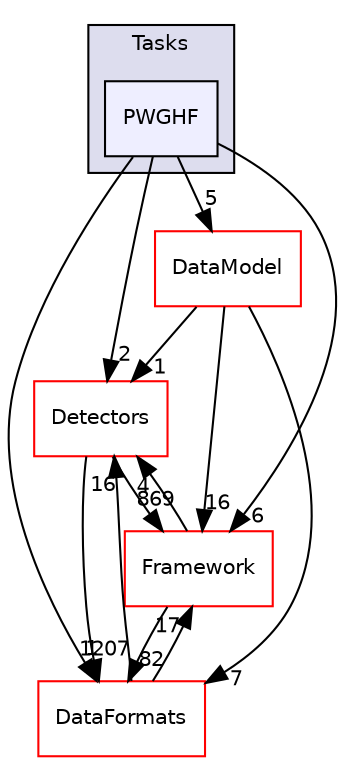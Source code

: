 digraph "/home/travis/build/AliceO2Group/AliceO2/Analysis/Tasks/PWGHF" {
  bgcolor=transparent;
  compound=true
  node [ fontsize="10", fontname="Helvetica"];
  edge [ labelfontsize="10", labelfontname="Helvetica"];
  subgraph clusterdir_eff7324435ca3301414fec6c28c4adf5 {
    graph [ bgcolor="#ddddee", pencolor="black", label="Tasks" fontname="Helvetica", fontsize="10", URL="dir_eff7324435ca3301414fec6c28c4adf5.html"]
  dir_c7246ec393377c9a789f9275f686142f [shape=box, label="PWGHF", style="filled", fillcolor="#eeeeff", pencolor="black", URL="dir_c7246ec393377c9a789f9275f686142f.html"];
  }
  dir_051dca18e802f8e9474f2e30d29c04e0 [shape=box label="Detectors" color="red" URL="dir_051dca18e802f8e9474f2e30d29c04e0.html"];
  dir_f41dd59f861c855ea21b0dc3111cb7b0 [shape=box label="DataModel" color="red" URL="dir_f41dd59f861c855ea21b0dc3111cb7b0.html"];
  dir_bcbb2cf9a3d3d83e5515c82071a07177 [shape=box label="Framework" color="red" URL="dir_bcbb2cf9a3d3d83e5515c82071a07177.html"];
  dir_2171f7ec022c5423887b07c69b2f5b48 [shape=box label="DataFormats" color="red" URL="dir_2171f7ec022c5423887b07c69b2f5b48.html"];
  dir_051dca18e802f8e9474f2e30d29c04e0->dir_bcbb2cf9a3d3d83e5515c82071a07177 [headlabel="869", labeldistance=1.5 headhref="dir_000041_000055.html"];
  dir_051dca18e802f8e9474f2e30d29c04e0->dir_2171f7ec022c5423887b07c69b2f5b48 [headlabel="1207", labeldistance=1.5 headhref="dir_000041_000079.html"];
  dir_c7246ec393377c9a789f9275f686142f->dir_051dca18e802f8e9474f2e30d29c04e0 [headlabel="2", labeldistance=1.5 headhref="dir_000018_000041.html"];
  dir_c7246ec393377c9a789f9275f686142f->dir_f41dd59f861c855ea21b0dc3111cb7b0 [headlabel="5", labeldistance=1.5 headhref="dir_000018_000009.html"];
  dir_c7246ec393377c9a789f9275f686142f->dir_bcbb2cf9a3d3d83e5515c82071a07177 [headlabel="6", labeldistance=1.5 headhref="dir_000018_000055.html"];
  dir_c7246ec393377c9a789f9275f686142f->dir_2171f7ec022c5423887b07c69b2f5b48 [headlabel="1", labeldistance=1.5 headhref="dir_000018_000079.html"];
  dir_f41dd59f861c855ea21b0dc3111cb7b0->dir_051dca18e802f8e9474f2e30d29c04e0 [headlabel="1", labeldistance=1.5 headhref="dir_000009_000041.html"];
  dir_f41dd59f861c855ea21b0dc3111cb7b0->dir_bcbb2cf9a3d3d83e5515c82071a07177 [headlabel="16", labeldistance=1.5 headhref="dir_000009_000055.html"];
  dir_f41dd59f861c855ea21b0dc3111cb7b0->dir_2171f7ec022c5423887b07c69b2f5b48 [headlabel="7", labeldistance=1.5 headhref="dir_000009_000079.html"];
  dir_bcbb2cf9a3d3d83e5515c82071a07177->dir_051dca18e802f8e9474f2e30d29c04e0 [headlabel="4", labeldistance=1.5 headhref="dir_000055_000041.html"];
  dir_bcbb2cf9a3d3d83e5515c82071a07177->dir_2171f7ec022c5423887b07c69b2f5b48 [headlabel="82", labeldistance=1.5 headhref="dir_000055_000079.html"];
  dir_2171f7ec022c5423887b07c69b2f5b48->dir_051dca18e802f8e9474f2e30d29c04e0 [headlabel="16", labeldistance=1.5 headhref="dir_000079_000041.html"];
  dir_2171f7ec022c5423887b07c69b2f5b48->dir_bcbb2cf9a3d3d83e5515c82071a07177 [headlabel="17", labeldistance=1.5 headhref="dir_000079_000055.html"];
}
